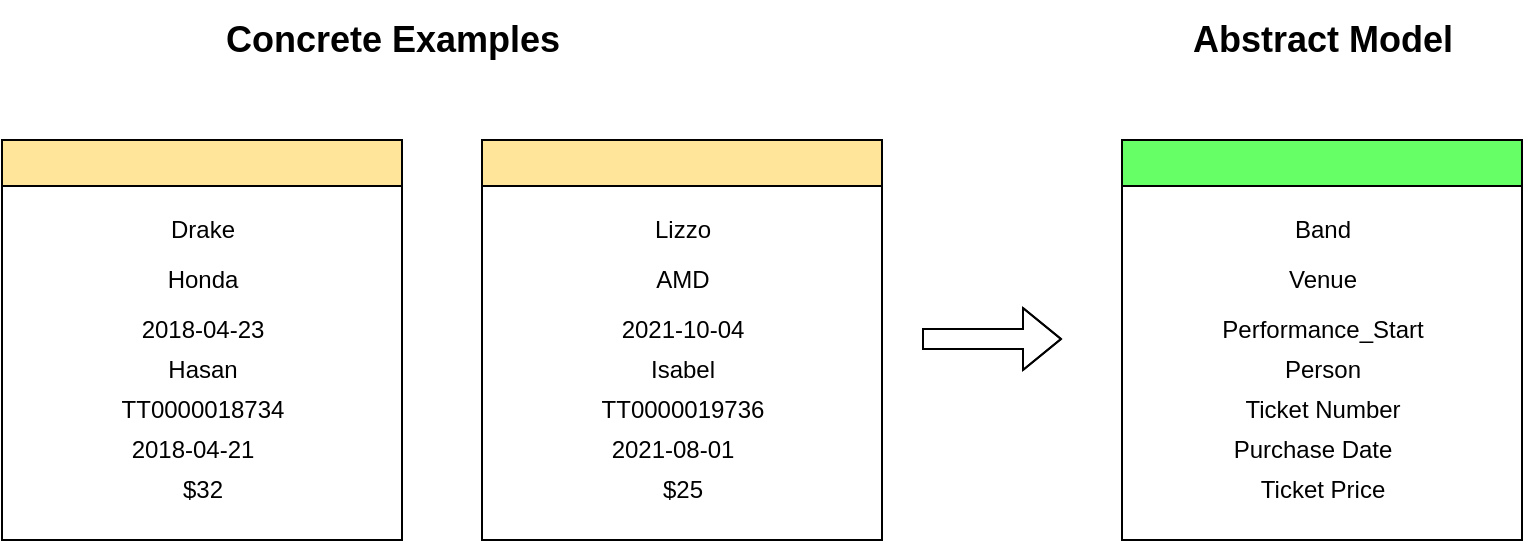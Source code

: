 <mxfile version="20.3.0" type="device"><diagram id="h6Tn1zGpBbqM_Q5YEspa" name="Page-1"><mxGraphModel dx="946" dy="672" grid="1" gridSize="10" guides="1" tooltips="1" connect="1" arrows="1" fold="1" page="1" pageScale="1" pageWidth="850" pageHeight="1100" math="0" shadow="0"><root><mxCell id="0"/><mxCell id="1" parent="0"/><mxCell id="5wrZkFRLyvG3ULr0fCxB-17" value="" style="group" vertex="1" connectable="0" parent="1"><mxGeometry x="290" y="120" width="200" height="200" as="geometry"/></mxCell><mxCell id="5wrZkFRLyvG3ULr0fCxB-15" value="" style="swimlane;fillColor=#FFE599;" vertex="1" parent="5wrZkFRLyvG3ULr0fCxB-17"><mxGeometry width="200" height="200" as="geometry"/></mxCell><mxCell id="5wrZkFRLyvG3ULr0fCxB-16" value="" style="group" vertex="1" connectable="0" parent="5wrZkFRLyvG3ULr0fCxB-17"><mxGeometry x="50" y="30" width="100" height="160" as="geometry"/></mxCell><mxCell id="5wrZkFRLyvG3ULr0fCxB-1" value="Isabel" style="text;html=1;align=center;verticalAlign=middle;resizable=0;points=[];autosize=1;strokeColor=none;fillColor=none;" vertex="1" parent="5wrZkFRLyvG3ULr0fCxB-16"><mxGeometry x="20" y="70" width="60" height="30" as="geometry"/></mxCell><mxCell id="5wrZkFRLyvG3ULr0fCxB-2" value="AMD" style="text;html=1;align=center;verticalAlign=middle;resizable=0;points=[];autosize=1;strokeColor=none;fillColor=none;" vertex="1" parent="5wrZkFRLyvG3ULr0fCxB-16"><mxGeometry x="25" y="25" width="50" height="30" as="geometry"/></mxCell><mxCell id="5wrZkFRLyvG3ULr0fCxB-3" value="Lizzo" style="text;html=1;align=center;verticalAlign=middle;resizable=0;points=[];autosize=1;strokeColor=none;fillColor=none;" vertex="1" parent="5wrZkFRLyvG3ULr0fCxB-16"><mxGeometry x="25" width="50" height="30" as="geometry"/></mxCell><mxCell id="5wrZkFRLyvG3ULr0fCxB-4" value="$25" style="text;html=1;align=center;verticalAlign=middle;resizable=0;points=[];autosize=1;strokeColor=none;fillColor=none;" vertex="1" parent="5wrZkFRLyvG3ULr0fCxB-16"><mxGeometry x="30" y="130" width="40" height="30" as="geometry"/></mxCell><mxCell id="5wrZkFRLyvG3ULr0fCxB-7" value="2021-10-04" style="text;html=1;align=center;verticalAlign=middle;resizable=0;points=[];autosize=1;strokeColor=none;fillColor=none;" vertex="1" parent="5wrZkFRLyvG3ULr0fCxB-16"><mxGeometry x="10" y="50" width="80" height="30" as="geometry"/></mxCell><mxCell id="5wrZkFRLyvG3ULr0fCxB-10" value="2021-08-01" style="text;html=1;align=center;verticalAlign=middle;resizable=0;points=[];autosize=1;strokeColor=none;fillColor=none;" vertex="1" parent="5wrZkFRLyvG3ULr0fCxB-16"><mxGeometry x="5" y="110" width="80" height="30" as="geometry"/></mxCell><mxCell id="5wrZkFRLyvG3ULr0fCxB-12" value="TT0000019736" style="text;html=1;align=center;verticalAlign=middle;resizable=0;points=[];autosize=1;strokeColor=none;fillColor=none;" vertex="1" parent="5wrZkFRLyvG3ULr0fCxB-16"><mxGeometry y="90" width="100" height="30" as="geometry"/></mxCell><mxCell id="5wrZkFRLyvG3ULr0fCxB-18" value="" style="group" vertex="1" connectable="0" parent="1"><mxGeometry x="610" y="120" width="200" height="200" as="geometry"/></mxCell><mxCell id="5wrZkFRLyvG3ULr0fCxB-19" value="" style="swimlane;fillColor=#66FF66;" vertex="1" parent="5wrZkFRLyvG3ULr0fCxB-18"><mxGeometry width="200" height="200" as="geometry"/></mxCell><mxCell id="5wrZkFRLyvG3ULr0fCxB-20" value="" style="group" vertex="1" connectable="0" parent="5wrZkFRLyvG3ULr0fCxB-18"><mxGeometry x="50" y="30" width="110" height="160" as="geometry"/></mxCell><mxCell id="5wrZkFRLyvG3ULr0fCxB-21" value="Person" style="text;html=1;align=center;verticalAlign=middle;resizable=0;points=[];autosize=1;strokeColor=none;fillColor=none;" vertex="1" parent="5wrZkFRLyvG3ULr0fCxB-20"><mxGeometry x="20" y="70" width="60" height="30" as="geometry"/></mxCell><mxCell id="5wrZkFRLyvG3ULr0fCxB-22" value="Venue" style="text;html=1;align=center;verticalAlign=middle;resizable=0;points=[];autosize=1;strokeColor=none;fillColor=none;" vertex="1" parent="5wrZkFRLyvG3ULr0fCxB-20"><mxGeometry x="20" y="25" width="60" height="30" as="geometry"/></mxCell><mxCell id="5wrZkFRLyvG3ULr0fCxB-23" value="Band" style="text;html=1;align=center;verticalAlign=middle;resizable=0;points=[];autosize=1;strokeColor=none;fillColor=none;" vertex="1" parent="5wrZkFRLyvG3ULr0fCxB-20"><mxGeometry x="25" width="50" height="30" as="geometry"/></mxCell><mxCell id="5wrZkFRLyvG3ULr0fCxB-24" value="Ticket Price" style="text;html=1;align=center;verticalAlign=middle;resizable=0;points=[];autosize=1;strokeColor=none;fillColor=none;" vertex="1" parent="5wrZkFRLyvG3ULr0fCxB-20"><mxGeometry x="5" y="130" width="90" height="30" as="geometry"/></mxCell><mxCell id="5wrZkFRLyvG3ULr0fCxB-25" value="Performance_Start" style="text;html=1;align=center;verticalAlign=middle;resizable=0;points=[];autosize=1;strokeColor=none;fillColor=none;" vertex="1" parent="5wrZkFRLyvG3ULr0fCxB-20"><mxGeometry x="-10" y="50" width="120" height="30" as="geometry"/></mxCell><mxCell id="5wrZkFRLyvG3ULr0fCxB-26" value="Purchase Date" style="text;html=1;align=center;verticalAlign=middle;resizable=0;points=[];autosize=1;strokeColor=none;fillColor=none;" vertex="1" parent="5wrZkFRLyvG3ULr0fCxB-20"><mxGeometry x="-5" y="110" width="100" height="30" as="geometry"/></mxCell><mxCell id="5wrZkFRLyvG3ULr0fCxB-27" value="Ticket Number" style="text;html=1;align=center;verticalAlign=middle;resizable=0;points=[];autosize=1;strokeColor=none;fillColor=none;" vertex="1" parent="5wrZkFRLyvG3ULr0fCxB-20"><mxGeometry y="90" width="100" height="30" as="geometry"/></mxCell><mxCell id="5wrZkFRLyvG3ULr0fCxB-28" value="" style="shape=flexArrow;endArrow=classic;html=1;rounded=0;" edge="1" parent="1"><mxGeometry width="50" height="50" relative="1" as="geometry"><mxPoint x="510" y="219.5" as="sourcePoint"/><mxPoint x="580" y="219.5" as="targetPoint"/><Array as="points"><mxPoint x="540" y="219.5"/></Array></mxGeometry></mxCell><mxCell id="5wrZkFRLyvG3ULr0fCxB-29" value="&lt;font style=&quot;font-size: 18px;&quot;&gt;&lt;b&gt;Concrete Examples&lt;/b&gt;&lt;/font&gt;" style="text;html=1;align=center;verticalAlign=middle;resizable=0;points=[];autosize=1;strokeColor=none;fillColor=none;" vertex="1" parent="1"><mxGeometry x="150" y="50" width="190" height="40" as="geometry"/></mxCell><mxCell id="5wrZkFRLyvG3ULr0fCxB-30" value="&lt;b&gt;Abstract Model&lt;/b&gt;" style="text;html=1;align=center;verticalAlign=middle;resizable=0;points=[];autosize=1;strokeColor=none;fillColor=none;fontSize=18;" vertex="1" parent="1"><mxGeometry x="635" y="50" width="150" height="40" as="geometry"/></mxCell><mxCell id="5wrZkFRLyvG3ULr0fCxB-31" value="" style="group" vertex="1" connectable="0" parent="1"><mxGeometry x="50" y="120" width="200" height="200" as="geometry"/></mxCell><mxCell id="5wrZkFRLyvG3ULr0fCxB-32" value="" style="swimlane;fillColor=#FFE599;" vertex="1" parent="5wrZkFRLyvG3ULr0fCxB-31"><mxGeometry width="200" height="200" as="geometry"/></mxCell><mxCell id="5wrZkFRLyvG3ULr0fCxB-33" value="" style="group" vertex="1" connectable="0" parent="5wrZkFRLyvG3ULr0fCxB-31"><mxGeometry x="50" y="30" width="100" height="160" as="geometry"/></mxCell><mxCell id="5wrZkFRLyvG3ULr0fCxB-34" value="Hasan" style="text;html=1;align=center;verticalAlign=middle;resizable=0;points=[];autosize=1;strokeColor=none;fillColor=none;" vertex="1" parent="5wrZkFRLyvG3ULr0fCxB-33"><mxGeometry x="20" y="70" width="60" height="30" as="geometry"/></mxCell><mxCell id="5wrZkFRLyvG3ULr0fCxB-35" value="Honda" style="text;html=1;align=center;verticalAlign=middle;resizable=0;points=[];autosize=1;strokeColor=none;fillColor=none;" vertex="1" parent="5wrZkFRLyvG3ULr0fCxB-33"><mxGeometry x="20" y="25" width="60" height="30" as="geometry"/></mxCell><mxCell id="5wrZkFRLyvG3ULr0fCxB-36" value="Drake" style="text;html=1;align=center;verticalAlign=middle;resizable=0;points=[];autosize=1;strokeColor=none;fillColor=none;" vertex="1" parent="5wrZkFRLyvG3ULr0fCxB-33"><mxGeometry x="20" width="60" height="30" as="geometry"/></mxCell><mxCell id="5wrZkFRLyvG3ULr0fCxB-37" value="$32" style="text;html=1;align=center;verticalAlign=middle;resizable=0;points=[];autosize=1;strokeColor=none;fillColor=none;" vertex="1" parent="5wrZkFRLyvG3ULr0fCxB-33"><mxGeometry x="30" y="130" width="40" height="30" as="geometry"/></mxCell><mxCell id="5wrZkFRLyvG3ULr0fCxB-38" value="2018-04-23" style="text;html=1;align=center;verticalAlign=middle;resizable=0;points=[];autosize=1;strokeColor=none;fillColor=none;" vertex="1" parent="5wrZkFRLyvG3ULr0fCxB-33"><mxGeometry x="10" y="50" width="80" height="30" as="geometry"/></mxCell><mxCell id="5wrZkFRLyvG3ULr0fCxB-39" value="2018-04-21" style="text;html=1;align=center;verticalAlign=middle;resizable=0;points=[];autosize=1;strokeColor=none;fillColor=none;" vertex="1" parent="5wrZkFRLyvG3ULr0fCxB-33"><mxGeometry x="5" y="110" width="80" height="30" as="geometry"/></mxCell><mxCell id="5wrZkFRLyvG3ULr0fCxB-40" value="TT0000018734" style="text;html=1;align=center;verticalAlign=middle;resizable=0;points=[];autosize=1;strokeColor=none;fillColor=none;" vertex="1" parent="5wrZkFRLyvG3ULr0fCxB-33"><mxGeometry y="90" width="100" height="30" as="geometry"/></mxCell></root></mxGraphModel></diagram></mxfile>